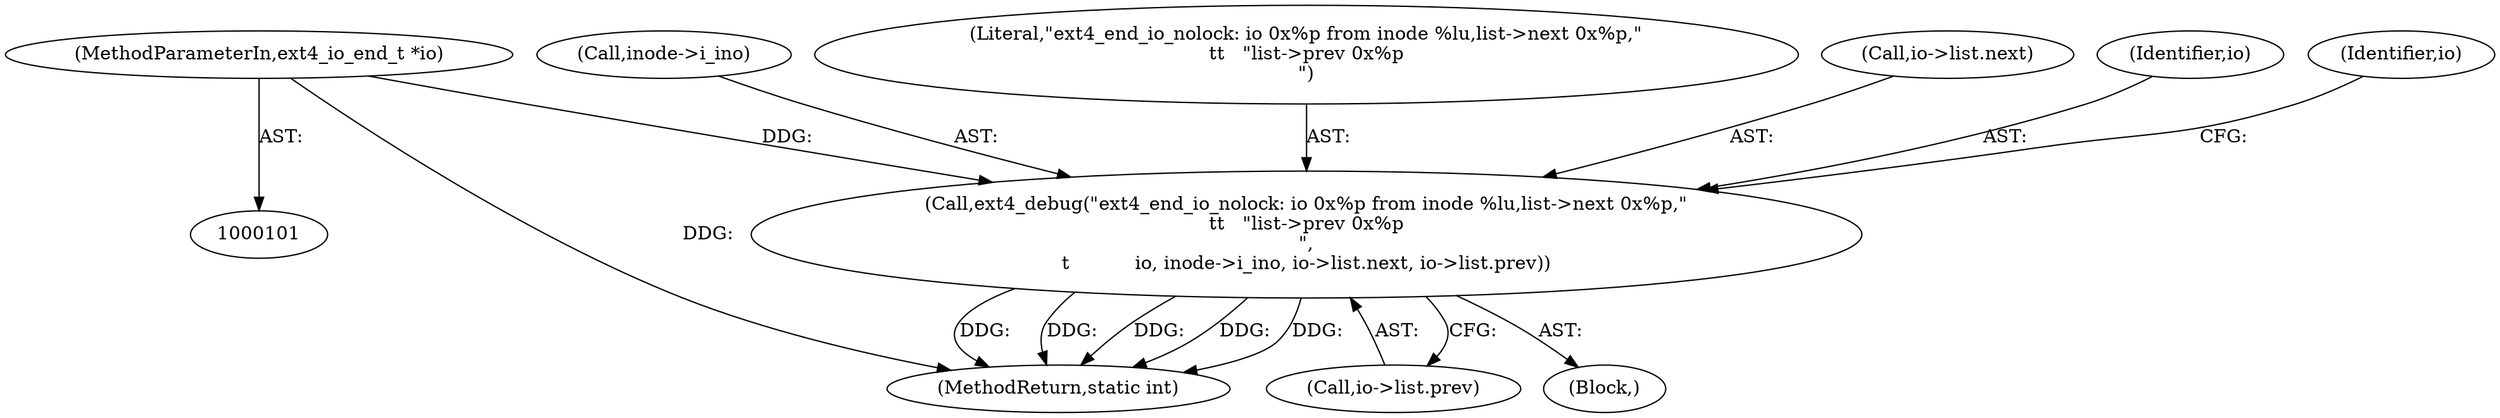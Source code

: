 digraph "0_linux_744692dc059845b2a3022119871846e74d4f6e11_4@pointer" {
"1000126" [label="(Call,ext4_debug(\"ext4_end_io_nolock: io 0x%p from inode %lu,list->next 0x%p,\"\n\t\t   \"list->prev 0x%p\n\",\n\t           io, inode->i_ino, io->list.next, io->list.prev))"];
"1000102" [label="(MethodParameterIn,ext4_io_end_t *io)"];
"1000102" [label="(MethodParameterIn,ext4_io_end_t *io)"];
"1000129" [label="(Call,inode->i_ino)"];
"1000137" [label="(Call,io->list.prev)"];
"1000126" [label="(Call,ext4_debug(\"ext4_end_io_nolock: io 0x%p from inode %lu,list->next 0x%p,\"\n\t\t   \"list->prev 0x%p\n\",\n\t           io, inode->i_ino, io->list.next, io->list.prev))"];
"1000127" [label="(Literal,\"ext4_end_io_nolock: io 0x%p from inode %lu,list->next 0x%p,\"\n\t\t   \"list->prev 0x%p\n\")"];
"1000132" [label="(Call,io->list.next)"];
"1000128" [label="(Identifier,io)"];
"1000178" [label="(MethodReturn,static int)"];
"1000146" [label="(Identifier,io)"];
"1000103" [label="(Block,)"];
"1000126" -> "1000103"  [label="AST: "];
"1000126" -> "1000137"  [label="CFG: "];
"1000127" -> "1000126"  [label="AST: "];
"1000128" -> "1000126"  [label="AST: "];
"1000129" -> "1000126"  [label="AST: "];
"1000132" -> "1000126"  [label="AST: "];
"1000137" -> "1000126"  [label="AST: "];
"1000146" -> "1000126"  [label="CFG: "];
"1000126" -> "1000178"  [label="DDG: "];
"1000126" -> "1000178"  [label="DDG: "];
"1000126" -> "1000178"  [label="DDG: "];
"1000126" -> "1000178"  [label="DDG: "];
"1000126" -> "1000178"  [label="DDG: "];
"1000102" -> "1000126"  [label="DDG: "];
"1000102" -> "1000101"  [label="AST: "];
"1000102" -> "1000178"  [label="DDG: "];
}
